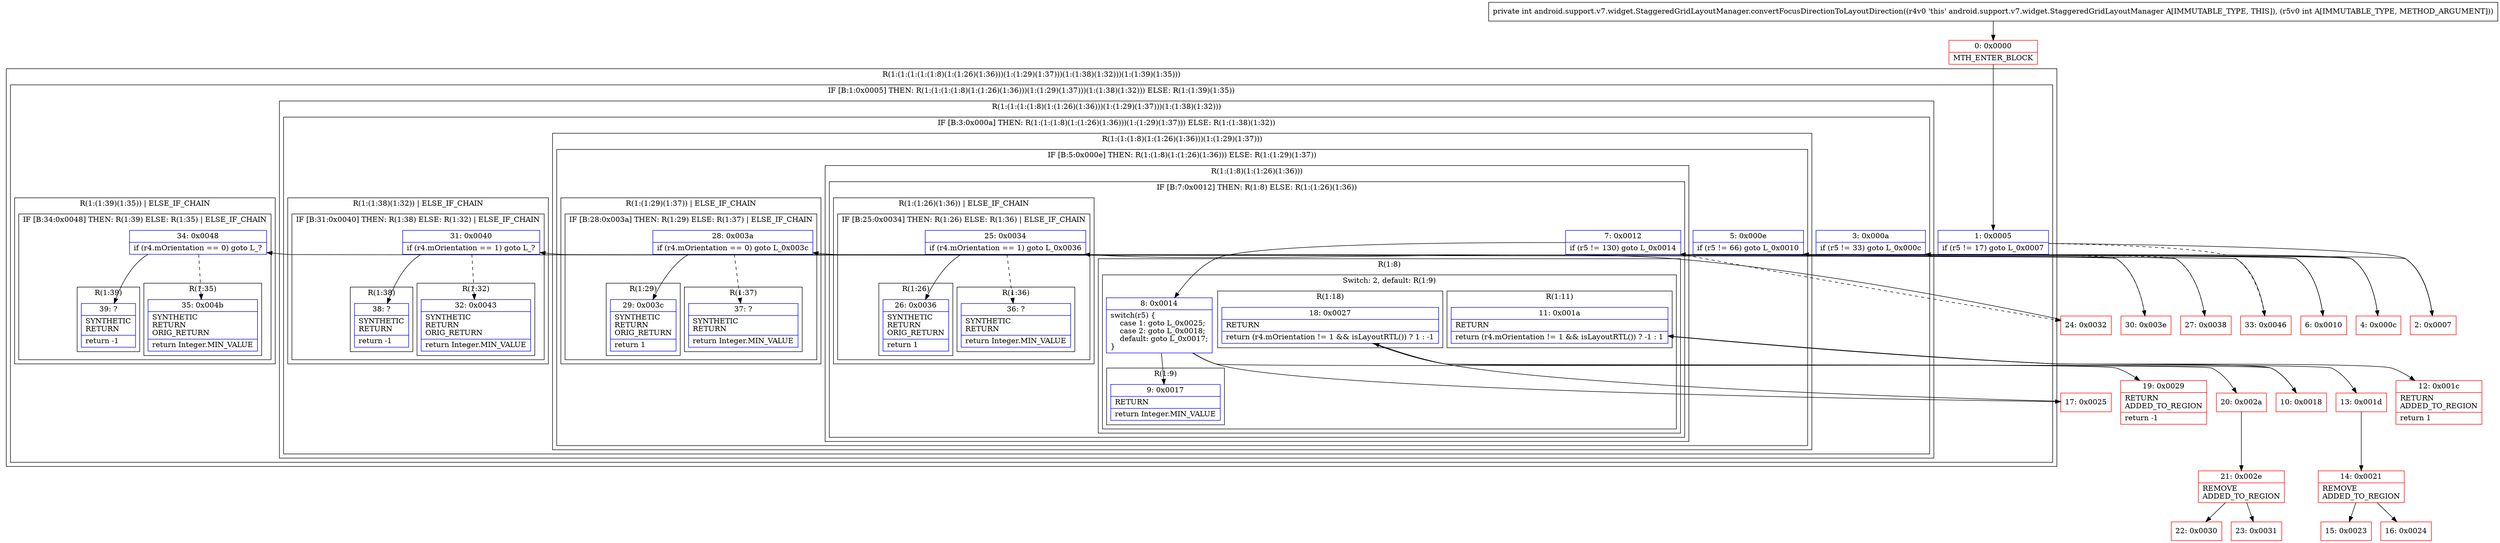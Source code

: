 digraph "CFG forandroid.support.v7.widget.StaggeredGridLayoutManager.convertFocusDirectionToLayoutDirection(I)I" {
subgraph cluster_Region_1798227307 {
label = "R(1:(1:(1:(1:(1:8)(1:(1:26)(1:36)))(1:(1:29)(1:37)))(1:(1:38)(1:32)))(1:(1:39)(1:35)))";
node [shape=record,color=blue];
subgraph cluster_IfRegion_909204255 {
label = "IF [B:1:0x0005] THEN: R(1:(1:(1:(1:8)(1:(1:26)(1:36)))(1:(1:29)(1:37)))(1:(1:38)(1:32))) ELSE: R(1:(1:39)(1:35))";
node [shape=record,color=blue];
Node_1 [shape=record,label="{1\:\ 0x0005|if (r5 != 17) goto L_0x0007\l}"];
subgraph cluster_Region_1418347737 {
label = "R(1:(1:(1:(1:8)(1:(1:26)(1:36)))(1:(1:29)(1:37)))(1:(1:38)(1:32)))";
node [shape=record,color=blue];
subgraph cluster_IfRegion_251836274 {
label = "IF [B:3:0x000a] THEN: R(1:(1:(1:8)(1:(1:26)(1:36)))(1:(1:29)(1:37))) ELSE: R(1:(1:38)(1:32))";
node [shape=record,color=blue];
Node_3 [shape=record,label="{3\:\ 0x000a|if (r5 != 33) goto L_0x000c\l}"];
subgraph cluster_Region_312094308 {
label = "R(1:(1:(1:8)(1:(1:26)(1:36)))(1:(1:29)(1:37)))";
node [shape=record,color=blue];
subgraph cluster_IfRegion_785348235 {
label = "IF [B:5:0x000e] THEN: R(1:(1:8)(1:(1:26)(1:36))) ELSE: R(1:(1:29)(1:37))";
node [shape=record,color=blue];
Node_5 [shape=record,label="{5\:\ 0x000e|if (r5 != 66) goto L_0x0010\l}"];
subgraph cluster_Region_686117639 {
label = "R(1:(1:8)(1:(1:26)(1:36)))";
node [shape=record,color=blue];
subgraph cluster_IfRegion_843503694 {
label = "IF [B:7:0x0012] THEN: R(1:8) ELSE: R(1:(1:26)(1:36))";
node [shape=record,color=blue];
Node_7 [shape=record,label="{7\:\ 0x0012|if (r5 != 130) goto L_0x0014\l}"];
subgraph cluster_Region_1911302508 {
label = "R(1:8)";
node [shape=record,color=blue];
subgraph cluster_SwitchRegion_616719092 {
label = "Switch: 2, default: R(1:9)";
node [shape=record,color=blue];
Node_8 [shape=record,label="{8\:\ 0x0014|switch(r5) \{\l    case 1: goto L_0x0025;\l    case 2: goto L_0x0018;\l    default: goto L_0x0017;\l\}\l}"];
subgraph cluster_Region_641556480 {
label = "R(1:18)";
node [shape=record,color=blue];
Node_18 [shape=record,label="{18\:\ 0x0027|RETURN\l|return (r4.mOrientation != 1 && isLayoutRTL()) ? 1 : \-1\l}"];
}
subgraph cluster_Region_574441505 {
label = "R(1:11)";
node [shape=record,color=blue];
Node_11 [shape=record,label="{11\:\ 0x001a|RETURN\l|return (r4.mOrientation != 1 && isLayoutRTL()) ? \-1 : 1\l}"];
}
subgraph cluster_Region_839561795 {
label = "R(1:9)";
node [shape=record,color=blue];
Node_9 [shape=record,label="{9\:\ 0x0017|RETURN\l|return Integer.MIN_VALUE\l}"];
}
}
}
subgraph cluster_Region_90743604 {
label = "R(1:(1:26)(1:36)) | ELSE_IF_CHAIN\l";
node [shape=record,color=blue];
subgraph cluster_IfRegion_1217982201 {
label = "IF [B:25:0x0034] THEN: R(1:26) ELSE: R(1:36) | ELSE_IF_CHAIN\l";
node [shape=record,color=blue];
Node_25 [shape=record,label="{25\:\ 0x0034|if (r4.mOrientation == 1) goto L_0x0036\l}"];
subgraph cluster_Region_11328395 {
label = "R(1:26)";
node [shape=record,color=blue];
Node_26 [shape=record,label="{26\:\ 0x0036|SYNTHETIC\lRETURN\lORIG_RETURN\l|return 1\l}"];
}
subgraph cluster_Region_1733552503 {
label = "R(1:36)";
node [shape=record,color=blue];
Node_36 [shape=record,label="{36\:\ ?|SYNTHETIC\lRETURN\l|return Integer.MIN_VALUE\l}"];
}
}
}
}
}
subgraph cluster_Region_669161386 {
label = "R(1:(1:29)(1:37)) | ELSE_IF_CHAIN\l";
node [shape=record,color=blue];
subgraph cluster_IfRegion_679627401 {
label = "IF [B:28:0x003a] THEN: R(1:29) ELSE: R(1:37) | ELSE_IF_CHAIN\l";
node [shape=record,color=blue];
Node_28 [shape=record,label="{28\:\ 0x003a|if (r4.mOrientation == 0) goto L_0x003c\l}"];
subgraph cluster_Region_1318370449 {
label = "R(1:29)";
node [shape=record,color=blue];
Node_29 [shape=record,label="{29\:\ 0x003c|SYNTHETIC\lRETURN\lORIG_RETURN\l|return 1\l}"];
}
subgraph cluster_Region_913636453 {
label = "R(1:37)";
node [shape=record,color=blue];
Node_37 [shape=record,label="{37\:\ ?|SYNTHETIC\lRETURN\l|return Integer.MIN_VALUE\l}"];
}
}
}
}
}
subgraph cluster_Region_93876934 {
label = "R(1:(1:38)(1:32)) | ELSE_IF_CHAIN\l";
node [shape=record,color=blue];
subgraph cluster_IfRegion_1064609534 {
label = "IF [B:31:0x0040] THEN: R(1:38) ELSE: R(1:32) | ELSE_IF_CHAIN\l";
node [shape=record,color=blue];
Node_31 [shape=record,label="{31\:\ 0x0040|if (r4.mOrientation == 1) goto L_?\l}"];
subgraph cluster_Region_1425008053 {
label = "R(1:38)";
node [shape=record,color=blue];
Node_38 [shape=record,label="{38\:\ ?|SYNTHETIC\lRETURN\l|return \-1\l}"];
}
subgraph cluster_Region_1164557465 {
label = "R(1:32)";
node [shape=record,color=blue];
Node_32 [shape=record,label="{32\:\ 0x0043|SYNTHETIC\lRETURN\lORIG_RETURN\l|return Integer.MIN_VALUE\l}"];
}
}
}
}
}
subgraph cluster_Region_60942512 {
label = "R(1:(1:39)(1:35)) | ELSE_IF_CHAIN\l";
node [shape=record,color=blue];
subgraph cluster_IfRegion_427359596 {
label = "IF [B:34:0x0048] THEN: R(1:39) ELSE: R(1:35) | ELSE_IF_CHAIN\l";
node [shape=record,color=blue];
Node_34 [shape=record,label="{34\:\ 0x0048|if (r4.mOrientation == 0) goto L_?\l}"];
subgraph cluster_Region_839999931 {
label = "R(1:39)";
node [shape=record,color=blue];
Node_39 [shape=record,label="{39\:\ ?|SYNTHETIC\lRETURN\l|return \-1\l}"];
}
subgraph cluster_Region_974429716 {
label = "R(1:35)";
node [shape=record,color=blue];
Node_35 [shape=record,label="{35\:\ 0x004b|SYNTHETIC\lRETURN\lORIG_RETURN\l|return Integer.MIN_VALUE\l}"];
}
}
}
}
}
Node_0 [shape=record,color=red,label="{0\:\ 0x0000|MTH_ENTER_BLOCK\l}"];
Node_2 [shape=record,color=red,label="{2\:\ 0x0007}"];
Node_4 [shape=record,color=red,label="{4\:\ 0x000c}"];
Node_6 [shape=record,color=red,label="{6\:\ 0x0010}"];
Node_10 [shape=record,color=red,label="{10\:\ 0x0018}"];
Node_12 [shape=record,color=red,label="{12\:\ 0x001c|RETURN\lADDED_TO_REGION\l|return 1\l}"];
Node_13 [shape=record,color=red,label="{13\:\ 0x001d}"];
Node_14 [shape=record,color=red,label="{14\:\ 0x0021|REMOVE\lADDED_TO_REGION\l}"];
Node_15 [shape=record,color=red,label="{15\:\ 0x0023}"];
Node_16 [shape=record,color=red,label="{16\:\ 0x0024}"];
Node_17 [shape=record,color=red,label="{17\:\ 0x0025}"];
Node_19 [shape=record,color=red,label="{19\:\ 0x0029|RETURN\lADDED_TO_REGION\l|return \-1\l}"];
Node_20 [shape=record,color=red,label="{20\:\ 0x002a}"];
Node_21 [shape=record,color=red,label="{21\:\ 0x002e|REMOVE\lADDED_TO_REGION\l}"];
Node_22 [shape=record,color=red,label="{22\:\ 0x0030}"];
Node_23 [shape=record,color=red,label="{23\:\ 0x0031}"];
Node_24 [shape=record,color=red,label="{24\:\ 0x0032}"];
Node_27 [shape=record,color=red,label="{27\:\ 0x0038}"];
Node_30 [shape=record,color=red,label="{30\:\ 0x003e}"];
Node_33 [shape=record,color=red,label="{33\:\ 0x0046}"];
MethodNode[shape=record,label="{private int android.support.v7.widget.StaggeredGridLayoutManager.convertFocusDirectionToLayoutDirection((r4v0 'this' android.support.v7.widget.StaggeredGridLayoutManager A[IMMUTABLE_TYPE, THIS]), (r5v0 int A[IMMUTABLE_TYPE, METHOD_ARGUMENT])) }"];
MethodNode -> Node_0;
Node_1 -> Node_2;
Node_1 -> Node_33[style=dashed];
Node_3 -> Node_4;
Node_3 -> Node_30[style=dashed];
Node_5 -> Node_6;
Node_5 -> Node_27[style=dashed];
Node_7 -> Node_8;
Node_7 -> Node_24[style=dashed];
Node_8 -> Node_9;
Node_8 -> Node_10;
Node_8 -> Node_17;
Node_18 -> Node_19;
Node_18 -> Node_20;
Node_11 -> Node_12;
Node_11 -> Node_13;
Node_25 -> Node_26;
Node_25 -> Node_36[style=dashed];
Node_28 -> Node_29;
Node_28 -> Node_37[style=dashed];
Node_31 -> Node_32[style=dashed];
Node_31 -> Node_38;
Node_34 -> Node_35[style=dashed];
Node_34 -> Node_39;
Node_0 -> Node_1;
Node_2 -> Node_3;
Node_4 -> Node_5;
Node_6 -> Node_7;
Node_10 -> Node_11;
Node_13 -> Node_14;
Node_14 -> Node_15;
Node_14 -> Node_16;
Node_17 -> Node_18;
Node_20 -> Node_21;
Node_21 -> Node_22;
Node_21 -> Node_23;
Node_24 -> Node_25;
Node_27 -> Node_28;
Node_30 -> Node_31;
Node_33 -> Node_34;
}

